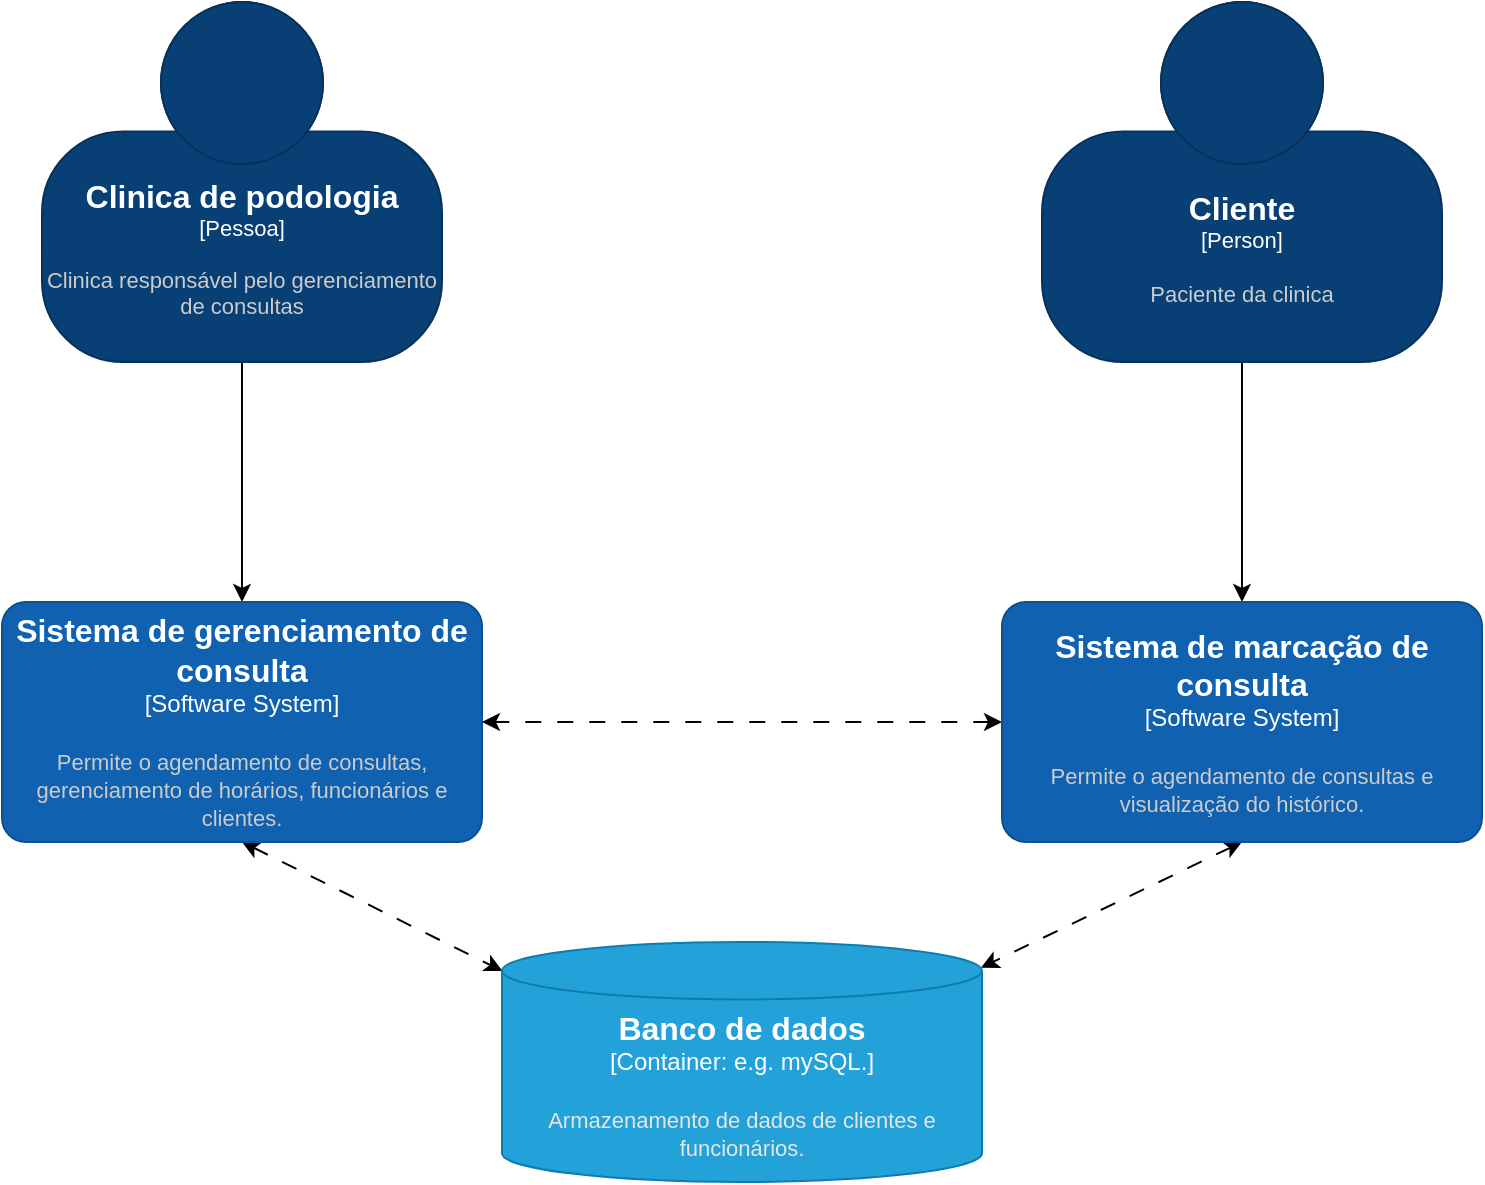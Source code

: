 <mxfile version="21.6.8" type="github">
  <diagram name="Página-1" id="XflQiyt93rJ4_t0RPGJ1">
    <mxGraphModel dx="928" dy="508" grid="1" gridSize="10" guides="1" tooltips="1" connect="1" arrows="1" fold="1" page="1" pageScale="1" pageWidth="827" pageHeight="1169" math="0" shadow="0">
      <root>
        <mxCell id="0" />
        <mxCell id="1" parent="0" />
        <mxCell id="MyeBkqPWVpOgRaIh1DE6-7" style="rounded=0;orthogonalLoop=1;jettySize=auto;html=1;entryX=0.5;entryY=0;entryDx=0;entryDy=0;entryPerimeter=0;" edge="1" parent="1" source="MyeBkqPWVpOgRaIh1DE6-1" target="MyeBkqPWVpOgRaIh1DE6-2">
          <mxGeometry relative="1" as="geometry" />
        </mxCell>
        <object placeholders="1" c4Name="Clinica de podologia" c4Type="Pessoa" c4Description="Clinica responsável pelo gerenciamento de consultas" label="&lt;font style=&quot;font-size: 16px&quot;&gt;&lt;b&gt;%c4Name%&lt;/b&gt;&lt;/font&gt;&lt;div&gt;[%c4Type%]&lt;/div&gt;&lt;br&gt;&lt;div&gt;&lt;font style=&quot;font-size: 11px&quot;&gt;&lt;font color=&quot;#cccccc&quot;&gt;%c4Description%&lt;/font&gt;&lt;/div&gt;" id="MyeBkqPWVpOgRaIh1DE6-1">
          <mxCell style="html=1;fontSize=11;dashed=0;whiteSpace=wrap;fillColor=#083F75;strokeColor=#06315C;fontColor=#ffffff;shape=mxgraph.c4.person2;align=center;metaEdit=1;points=[[0.5,0,0],[1,0.5,0],[1,0.75,0],[0.75,1,0],[0.5,1,0],[0.25,1,0],[0,0.75,0],[0,0.5,0]];resizable=0;" vertex="1" parent="1">
            <mxGeometry x="64" y="240" width="200" height="180" as="geometry" />
          </mxCell>
        </object>
        <mxCell id="MyeBkqPWVpOgRaIh1DE6-11" style="rounded=0;orthogonalLoop=1;jettySize=auto;html=1;exitX=0.5;exitY=1;exitDx=0;exitDy=0;exitPerimeter=0;dashed=1;dashPattern=8 8;startArrow=classic;startFill=1;entryX=0.001;entryY=0.121;entryDx=0;entryDy=0;entryPerimeter=0;" edge="1" parent="1" source="MyeBkqPWVpOgRaIh1DE6-2" target="MyeBkqPWVpOgRaIh1DE6-10">
          <mxGeometry relative="1" as="geometry" />
        </mxCell>
        <object placeholders="1" c4Name="Sistema de gerenciamento de consulta" c4Type="Software System" c4Description="Permite o agendamento de consultas, gerenciamento de horários, funcionários e clientes." label="&lt;font style=&quot;font-size: 16px&quot;&gt;&lt;b&gt;%c4Name%&lt;/b&gt;&lt;/font&gt;&lt;div&gt;[%c4Type%]&lt;/div&gt;&lt;br&gt;&lt;div&gt;&lt;font style=&quot;font-size: 11px&quot;&gt;&lt;font color=&quot;#cccccc&quot;&gt;%c4Description%&lt;/font&gt;&lt;/div&gt;" id="MyeBkqPWVpOgRaIh1DE6-2">
          <mxCell style="rounded=1;whiteSpace=wrap;html=1;labelBackgroundColor=none;fillColor=#1061B0;fontColor=#ffffff;align=center;arcSize=10;strokeColor=#0D5091;metaEdit=1;resizable=0;points=[[0.25,0,0],[0.5,0,0],[0.75,0,0],[1,0.25,0],[1,0.5,0],[1,0.75,0],[0.75,1,0],[0.5,1,0],[0.25,1,0],[0,0.75,0],[0,0.5,0],[0,0.25,0]];" vertex="1" parent="1">
            <mxGeometry x="44" y="540" width="240" height="120" as="geometry" />
          </mxCell>
        </object>
        <object placeholders="1" c4Type="Banco de dados" c4Container="Container" c4Technology="e.g. mySQL." c4Description="Armazenamento de dados de clientes e funcionários." label="&lt;font style=&quot;font-size: 16px&quot;&gt;&lt;b&gt;%c4Type%&lt;/b&gt;&lt;/font&gt;&lt;div&gt;[%c4Container%:&amp;nbsp;%c4Technology%]&lt;/div&gt;&lt;br&gt;&lt;div&gt;&lt;font style=&quot;font-size: 11px&quot;&gt;&lt;font color=&quot;#E6E6E6&quot;&gt;%c4Description%&lt;/font&gt;&lt;/div&gt;" id="MyeBkqPWVpOgRaIh1DE6-10">
          <mxCell style="shape=cylinder3;size=14.353;whiteSpace=wrap;html=1;boundedLbl=1;rounded=0;labelBackgroundColor=none;fillColor=#23A2D9;fontSize=12;fontColor=#ffffff;align=center;strokeColor=#0E7DAD;metaEdit=1;points=[[0.5,0,0],[1,0.25,0],[1,0.5,0],[1,0.75,0],[0.5,1,0],[0,0.75,0],[0,0.5,0],[0,0.25,0]];resizable=0;resizeWidth=1;resizeHeight=1;" vertex="1" parent="1">
            <mxGeometry x="294" y="710" width="240" height="120" as="geometry" />
          </mxCell>
        </object>
        <mxCell id="MyeBkqPWVpOgRaIh1DE6-17" style="edgeStyle=orthogonalEdgeStyle;rounded=0;orthogonalLoop=1;jettySize=auto;html=1;exitX=0.5;exitY=1;exitDx=0;exitDy=0;exitPerimeter=0;" edge="1" parent="1" source="MyeBkqPWVpOgRaIh1DE6-13" target="MyeBkqPWVpOgRaIh1DE6-15">
          <mxGeometry relative="1" as="geometry" />
        </mxCell>
        <object placeholders="1" c4Name="Cliente" c4Type="Person" c4Description="Paciente da clinica" label="&lt;font style=&quot;font-size: 16px&quot;&gt;&lt;b&gt;%c4Name%&lt;/b&gt;&lt;/font&gt;&lt;div&gt;[%c4Type%]&lt;/div&gt;&lt;br&gt;&lt;div&gt;&lt;font style=&quot;font-size: 11px&quot;&gt;&lt;font color=&quot;#cccccc&quot;&gt;%c4Description%&lt;/font&gt;&lt;/div&gt;" id="MyeBkqPWVpOgRaIh1DE6-13">
          <mxCell style="html=1;fontSize=11;dashed=0;whiteSpace=wrap;fillColor=#083F75;strokeColor=#06315C;fontColor=#ffffff;shape=mxgraph.c4.person2;align=center;metaEdit=1;points=[[0.5,0,0],[1,0.5,0],[1,0.75,0],[0.75,1,0],[0.5,1,0],[0.25,1,0],[0,0.75,0],[0,0.5,0]];resizable=0;" vertex="1" parent="1">
            <mxGeometry x="564" y="240" width="200" height="180" as="geometry" />
          </mxCell>
        </object>
        <mxCell id="MyeBkqPWVpOgRaIh1DE6-16" style="rounded=0;orthogonalLoop=1;jettySize=auto;html=1;exitX=0.5;exitY=1;exitDx=0;exitDy=0;exitPerimeter=0;dashed=1;dashPattern=8 8;entryX=0.998;entryY=0.107;entryDx=0;entryDy=0;entryPerimeter=0;startArrow=classic;startFill=1;" edge="1" parent="1" source="MyeBkqPWVpOgRaIh1DE6-15" target="MyeBkqPWVpOgRaIh1DE6-10">
          <mxGeometry relative="1" as="geometry" />
        </mxCell>
        <mxCell id="MyeBkqPWVpOgRaIh1DE6-18" style="edgeStyle=orthogonalEdgeStyle;rounded=0;orthogonalLoop=1;jettySize=auto;html=1;exitX=0;exitY=0.5;exitDx=0;exitDy=0;exitPerimeter=0;dashed=1;strokeWidth=1;dashPattern=8 8;startArrow=classic;startFill=1;" edge="1" parent="1" source="MyeBkqPWVpOgRaIh1DE6-15" target="MyeBkqPWVpOgRaIh1DE6-2">
          <mxGeometry relative="1" as="geometry" />
        </mxCell>
        <object placeholders="1" c4Name="Sistema de marcação de consulta" c4Type="Software System" c4Description="Permite o agendamento de consultas e visualização do histórico." label="&lt;font style=&quot;font-size: 16px&quot;&gt;&lt;b&gt;%c4Name%&lt;/b&gt;&lt;/font&gt;&lt;div&gt;[%c4Type%]&lt;/div&gt;&lt;br&gt;&lt;div&gt;&lt;font style=&quot;font-size: 11px&quot;&gt;&lt;font color=&quot;#cccccc&quot;&gt;%c4Description%&lt;/font&gt;&lt;/div&gt;" id="MyeBkqPWVpOgRaIh1DE6-15">
          <mxCell style="rounded=1;whiteSpace=wrap;html=1;labelBackgroundColor=none;fillColor=#1061B0;fontColor=#ffffff;align=center;arcSize=10;strokeColor=#0D5091;metaEdit=1;resizable=0;points=[[0.25,0,0],[0.5,0,0],[0.75,0,0],[1,0.25,0],[1,0.5,0],[1,0.75,0],[0.75,1,0],[0.5,1,0],[0.25,1,0],[0,0.75,0],[0,0.5,0],[0,0.25,0]];" vertex="1" parent="1">
            <mxGeometry x="544" y="540" width="240" height="120" as="geometry" />
          </mxCell>
        </object>
      </root>
    </mxGraphModel>
  </diagram>
</mxfile>
